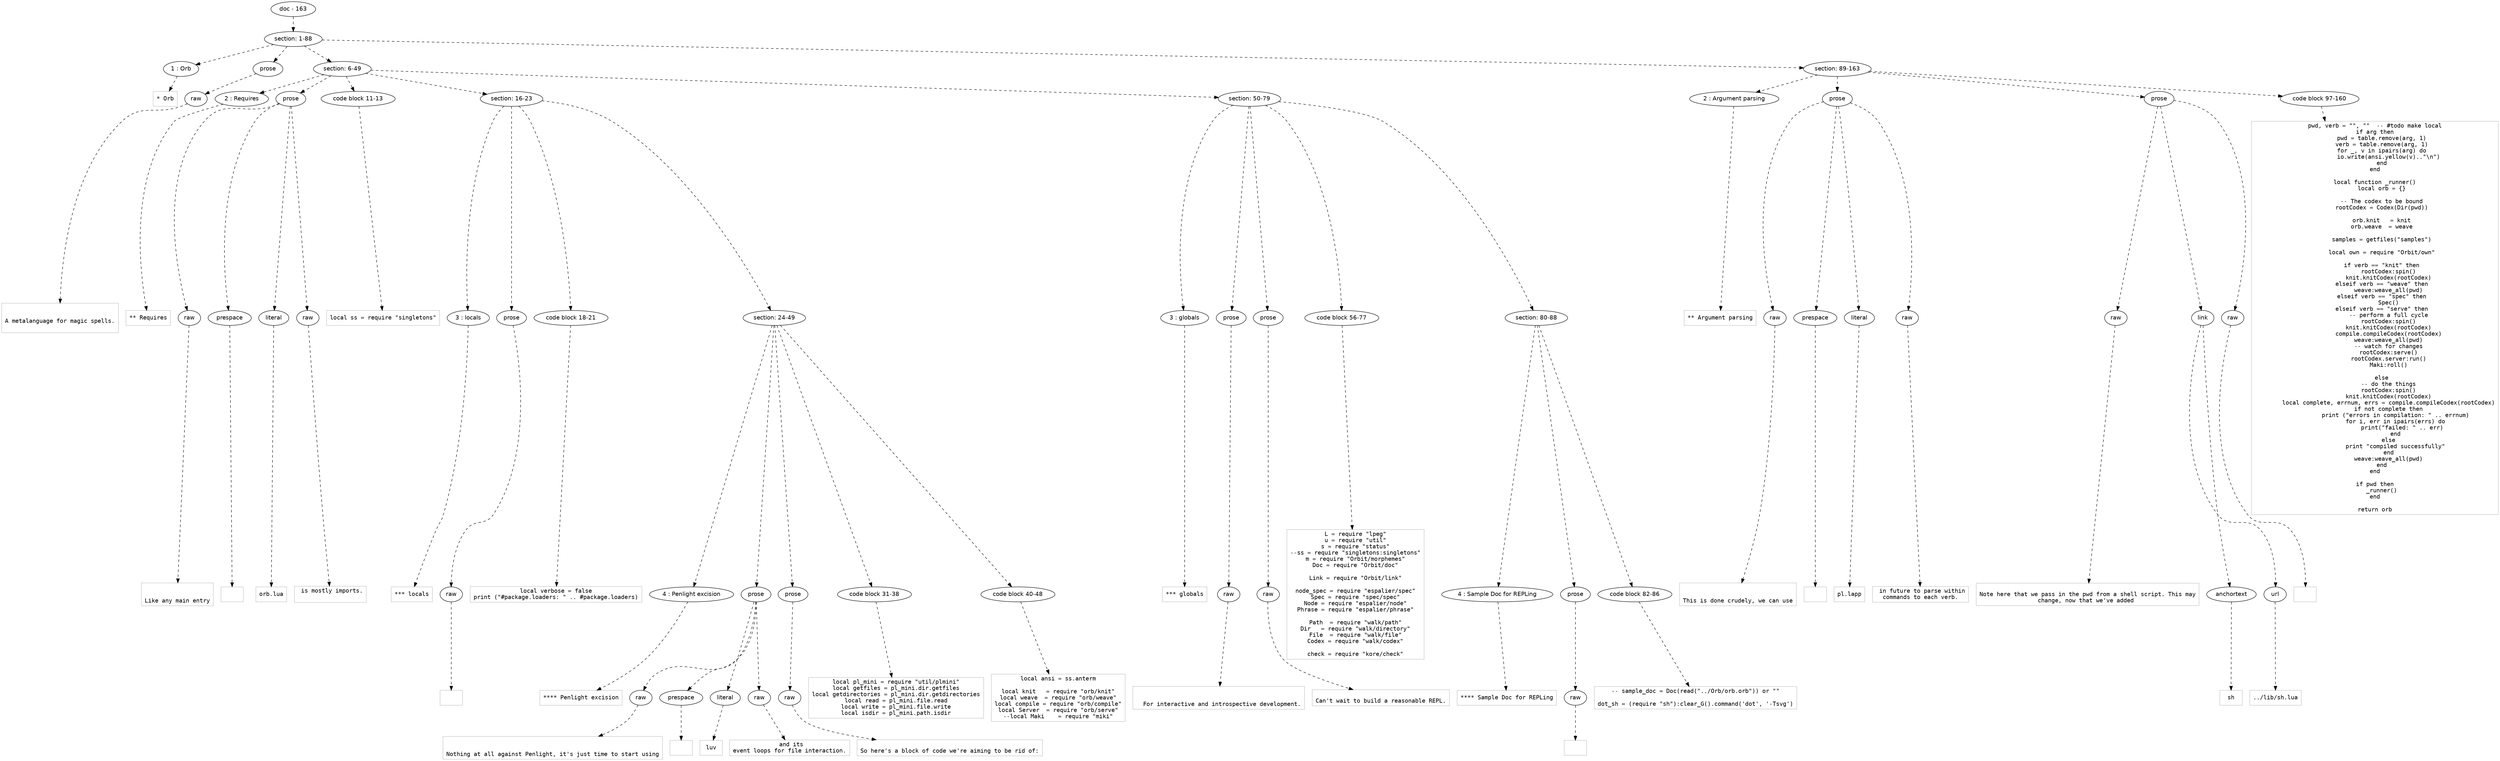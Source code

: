 digraph lpegNode {

node [fontname=Helvetica]
edge [style=dashed]

doc_0 [label="doc - 163"]


doc_0 -> { section_1}
{rank=same; section_1}

section_1 [label="section: 1-88"]


// END RANK doc_0

section_1 -> { header_2 prose_3 section_4 section_5}
{rank=same; header_2 prose_3 section_4 section_5}

header_2 [label="1 : Orb"]

prose_3 [label="prose"]

section_4 [label="section: 6-49"]

section_5 [label="section: 89-163"]


// END RANK section_1

header_2 -> leaf_6
leaf_6  [color=Gray,shape=rectangle,fontname=Inconsolata,label="* Orb"]
// END RANK header_2

prose_3 -> { raw_7}
{rank=same; raw_7}

raw_7 [label="raw"]


// END RANK prose_3

raw_7 -> leaf_8
leaf_8  [color=Gray,shape=rectangle,fontname=Inconsolata,label="

A metalanguage for magic spells.

"]
// END RANK raw_7

section_4 -> { header_9 prose_10 codeblock_11 section_12 section_13}
{rank=same; header_9 prose_10 codeblock_11 section_12 section_13}

header_9 [label="2 : Requires"]

prose_10 [label="prose"]

codeblock_11 [label="code block 11-13"]

section_12 [label="section: 16-23"]

section_13 [label="section: 50-79"]


// END RANK section_4

header_9 -> leaf_14
leaf_14  [color=Gray,shape=rectangle,fontname=Inconsolata,label="** Requires"]
// END RANK header_9

prose_10 -> { raw_15 prespace_16 literal_17 raw_18}
{rank=same; raw_15 prespace_16 literal_17 raw_18}

raw_15 [label="raw"]

prespace_16 [label="prespace"]

literal_17 [label="literal"]

raw_18 [label="raw"]


// END RANK prose_10

raw_15 -> leaf_19
leaf_19  [color=Gray,shape=rectangle,fontname=Inconsolata,label="

Like any main entry"]
// END RANK raw_15

prespace_16 -> leaf_20
leaf_20  [color=Gray,shape=rectangle,fontname=Inconsolata,label=" "]
// END RANK prespace_16

literal_17 -> leaf_21
leaf_21  [color=Gray,shape=rectangle,fontname=Inconsolata,label="orb.lua"]
// END RANK literal_17

raw_18 -> leaf_22
leaf_22  [color=Gray,shape=rectangle,fontname=Inconsolata,label=" is mostly imports.

"]
// END RANK raw_18

codeblock_11 -> leaf_23
leaf_23  [color=Gray,shape=rectangle,fontname=Inconsolata,label="local ss = require \"singletons\""]
// END RANK codeblock_11

section_12 -> { header_24 prose_25 codeblock_26 section_27}
{rank=same; header_24 prose_25 codeblock_26 section_27}

header_24 [label="3 : locals"]

prose_25 [label="prose"]

codeblock_26 [label="code block 18-21"]

section_27 [label="section: 24-49"]


// END RANK section_12

header_24 -> leaf_28
leaf_28  [color=Gray,shape=rectangle,fontname=Inconsolata,label="*** locals"]
// END RANK header_24

prose_25 -> { raw_29}
{rank=same; raw_29}

raw_29 [label="raw"]


// END RANK prose_25

raw_29 -> leaf_30
leaf_30  [color=Gray,shape=rectangle,fontname=Inconsolata,label="
"]
// END RANK raw_29

codeblock_26 -> leaf_31
leaf_31  [color=Gray,shape=rectangle,fontname=Inconsolata,label="local verbose = false
print (\"#package.loaders: \" .. #package.loaders)"]
// END RANK codeblock_26

section_27 -> { header_32 prose_33 prose_34 codeblock_35 codeblock_36}
{rank=same; header_32 prose_33 prose_34 codeblock_35 codeblock_36}

header_32 [label="4 : Penlight excision"]

prose_33 [label="prose"]

prose_34 [label="prose"]

codeblock_35 [label="code block 31-38"]

codeblock_36 [label="code block 40-48"]


// END RANK section_27

header_32 -> leaf_37
leaf_37  [color=Gray,shape=rectangle,fontname=Inconsolata,label="**** Penlight excision"]
// END RANK header_32

prose_33 -> { raw_38 prespace_39 literal_40 raw_41}
{rank=same; raw_38 prespace_39 literal_40 raw_41}

raw_38 [label="raw"]

prespace_39 [label="prespace"]

literal_40 [label="literal"]

raw_41 [label="raw"]


// END RANK prose_33

raw_38 -> leaf_42
leaf_42  [color=Gray,shape=rectangle,fontname=Inconsolata,label="

Nothing at all against Penlight, it's just time to start using"]
// END RANK raw_38

prespace_39 -> leaf_43
leaf_43  [color=Gray,shape=rectangle,fontname=Inconsolata,label=" "]
// END RANK prespace_39

literal_40 -> leaf_44
leaf_44  [color=Gray,shape=rectangle,fontname=Inconsolata,label="luv"]
// END RANK literal_40

raw_41 -> leaf_45
leaf_45  [color=Gray,shape=rectangle,fontname=Inconsolata,label=" and its
event loops for file interaction.
"]
// END RANK raw_41

prose_34 -> { raw_46}
{rank=same; raw_46}

raw_46 [label="raw"]


// END RANK prose_34

raw_46 -> leaf_47
leaf_47  [color=Gray,shape=rectangle,fontname=Inconsolata,label="
So here's a block of code we're aiming to be rid of:
"]
// END RANK raw_46

codeblock_35 -> leaf_48
leaf_48  [color=Gray,shape=rectangle,fontname=Inconsolata,label="local pl_mini = require \"util/plmini\"
local getfiles = pl_mini.dir.getfiles
local getdirectories = pl_mini.dir.getdirectories
local read = pl_mini.file.read
local write = pl_mini.file.write
local isdir = pl_mini.path.isdir"]
// END RANK codeblock_35

codeblock_36 -> leaf_49
leaf_49  [color=Gray,shape=rectangle,fontname=Inconsolata,label="local ansi = ss.anterm

local knit   = require \"orb/knit\"
local weave  = require \"orb/weave\"
local compile = require \"orb/compile\"
local Server  = require \"orb/serve\"
--local Maki    = require \"miki\""]
// END RANK codeblock_36

section_13 -> { header_50 prose_51 prose_52 codeblock_53 section_54}
{rank=same; header_50 prose_51 prose_52 codeblock_53 section_54}

header_50 [label="3 : globals"]

prose_51 [label="prose"]

prose_52 [label="prose"]

codeblock_53 [label="code block 56-77"]

section_54 [label="section: 80-88"]


// END RANK section_13

header_50 -> leaf_55
leaf_55  [color=Gray,shape=rectangle,fontname=Inconsolata,label="*** globals"]
// END RANK header_50

prose_51 -> { raw_56}
{rank=same; raw_56}

raw_56 [label="raw"]


// END RANK prose_51

raw_56 -> leaf_57
leaf_57  [color=Gray,shape=rectangle,fontname=Inconsolata,label="

  For interactive and introspective development.
"]
// END RANK raw_56

prose_52 -> { raw_58}
{rank=same; raw_58}

raw_58 [label="raw"]


// END RANK prose_52

raw_58 -> leaf_59
leaf_59  [color=Gray,shape=rectangle,fontname=Inconsolata,label="
Can't wait to build a reasonable REPL.
"]
// END RANK raw_58

codeblock_53 -> leaf_60
leaf_60  [color=Gray,shape=rectangle,fontname=Inconsolata,label="L = require \"lpeg\"
u = require \"util\"
s = require \"status\"
--ss = require \"singletons:singletons\"
m = require \"Orbit/morphemes\"
Doc = require \"Orbit/doc\"

Link = require \"Orbit/link\"

node_spec = require \"espalier/spec\"
Spec = require \"spec/spec\"
Node = require \"espalier/node\"
Phrase = require \"espalier/phrase\"

Path  = require \"walk/path\"
Dir   = require \"walk/directory\"
File  = require \"walk/file\"
Codex = require \"walk/codex\"

check = require \"kore/check\""]
// END RANK codeblock_53

section_54 -> { header_61 prose_62 codeblock_63}
{rank=same; header_61 prose_62 codeblock_63}

header_61 [label="4 : Sample Doc for REPLing"]

prose_62 [label="prose"]

codeblock_63 [label="code block 82-86"]


// END RANK section_54

header_61 -> leaf_64
leaf_64  [color=Gray,shape=rectangle,fontname=Inconsolata,label="**** Sample Doc for REPLing"]
// END RANK header_61

prose_62 -> { raw_65}
{rank=same; raw_65}

raw_65 [label="raw"]


// END RANK prose_62

raw_65 -> leaf_66
leaf_66  [color=Gray,shape=rectangle,fontname=Inconsolata,label="
"]
// END RANK raw_65

codeblock_63 -> leaf_67
leaf_67  [color=Gray,shape=rectangle,fontname=Inconsolata,label="-- sample_doc = Doc(read(\"../Orb/orb.orb\")) or \"\"

dot_sh = (require \"sh\"):clear_G().command('dot', '-Tsvg')"]
// END RANK codeblock_63

section_5 -> { header_68 prose_69 prose_70 codeblock_71}
{rank=same; header_68 prose_69 prose_70 codeblock_71}

header_68 [label="2 : Argument parsing"]

prose_69 [label="prose"]

prose_70 [label="prose"]

codeblock_71 [label="code block 97-160"]


// END RANK section_5

header_68 -> leaf_72
leaf_72  [color=Gray,shape=rectangle,fontname=Inconsolata,label="** Argument parsing"]
// END RANK header_68

prose_69 -> { raw_73 prespace_74 literal_75 raw_76}
{rank=same; raw_73 prespace_74 literal_75 raw_76}

raw_73 [label="raw"]

prespace_74 [label="prespace"]

literal_75 [label="literal"]

raw_76 [label="raw"]


// END RANK prose_69

raw_73 -> leaf_77
leaf_77  [color=Gray,shape=rectangle,fontname=Inconsolata,label="

This is done crudely, we can use"]
// END RANK raw_73

prespace_74 -> leaf_78
leaf_78  [color=Gray,shape=rectangle,fontname=Inconsolata,label=" "]
// END RANK prespace_74

literal_75 -> leaf_79
leaf_79  [color=Gray,shape=rectangle,fontname=Inconsolata,label="pl.lapp"]
// END RANK literal_75

raw_76 -> leaf_80
leaf_80  [color=Gray,shape=rectangle,fontname=Inconsolata,label=" in future to parse within
commands to each verb.
"]
// END RANK raw_76

prose_70 -> { raw_81 link_82 raw_83}
{rank=same; raw_81 link_82 raw_83}

raw_81 [label="raw"]

link_82 [label="link"]

raw_83 [label="raw"]


// END RANK prose_70

raw_81 -> leaf_84
leaf_84  [color=Gray,shape=rectangle,fontname=Inconsolata,label="
Note here that we pass in the pwd from a shell script. This may
change, now that we've added "]
// END RANK raw_81

link_82 -> { anchortext_85 url_86}
{rank=same; anchortext_85 url_86}

anchortext_85 [label="anchortext"]

url_86 [label="url"]


// END RANK link_82

anchortext_85 -> leaf_87
leaf_87  [color=Gray,shape=rectangle,fontname=Inconsolata,label="sh"]
// END RANK anchortext_85

url_86 -> leaf_88
leaf_88  [color=Gray,shape=rectangle,fontname=Inconsolata,label="../lib/sh.lua"]
// END RANK url_86

raw_83 -> leaf_89
leaf_89  [color=Gray,shape=rectangle,fontname=Inconsolata,label="
"]
// END RANK raw_83

codeblock_71 -> leaf_90
leaf_90  [color=Gray,shape=rectangle,fontname=Inconsolata,label="pwd, verb = \"\", \"\"  -- #todo make local
if arg then
    pwd = table.remove(arg, 1)
    verb = table.remove(arg, 1)
    for _, v in ipairs(arg) do
        io.write(ansi.yellow(v)..\"\\n\")
    end
end

local function _runner()
    local orb = {}

    -- The codex to be bound
    rootCodex = Codex(Dir(pwd))

    orb.knit   = knit
    orb.weave  = weave

    samples = getfiles(\"samples\")

    local own = require \"Orbit/own\"

    if verb == \"knit\" then
        rootCodex:spin()
        knit.knitCodex(rootCodex)
    elseif verb == \"weave\" then
        weave:weave_all(pwd)
    elseif verb == \"spec\" then
        Spec()
    elseif verb == \"serve\" then
        -- perform a full cycle
        rootCodex:spin()
        knit.knitCodex(rootCodex)
        compile.compileCodex(rootCodex)
        weave:weave_all(pwd)
        -- watch for changes
        rootCodex:serve()
        rootCodex.server:run()
        Maki:roll()

    else
        -- do the things
        rootCodex:spin()
        knit.knitCodex(rootCodex)
        local complete, errnum, errs = compile.compileCodex(rootCodex)
        if not complete then
            print (\"errors in compilation: \" .. errnum)
            for i, err in ipairs(errs) do
                print(\"failed: \" .. err)
            end
        else
            print \"compiled successfully\"
        end
        weave:weave_all(pwd)
    end
end

if pwd then
    _runner()
end

return orb"]
// END RANK codeblock_71


}
